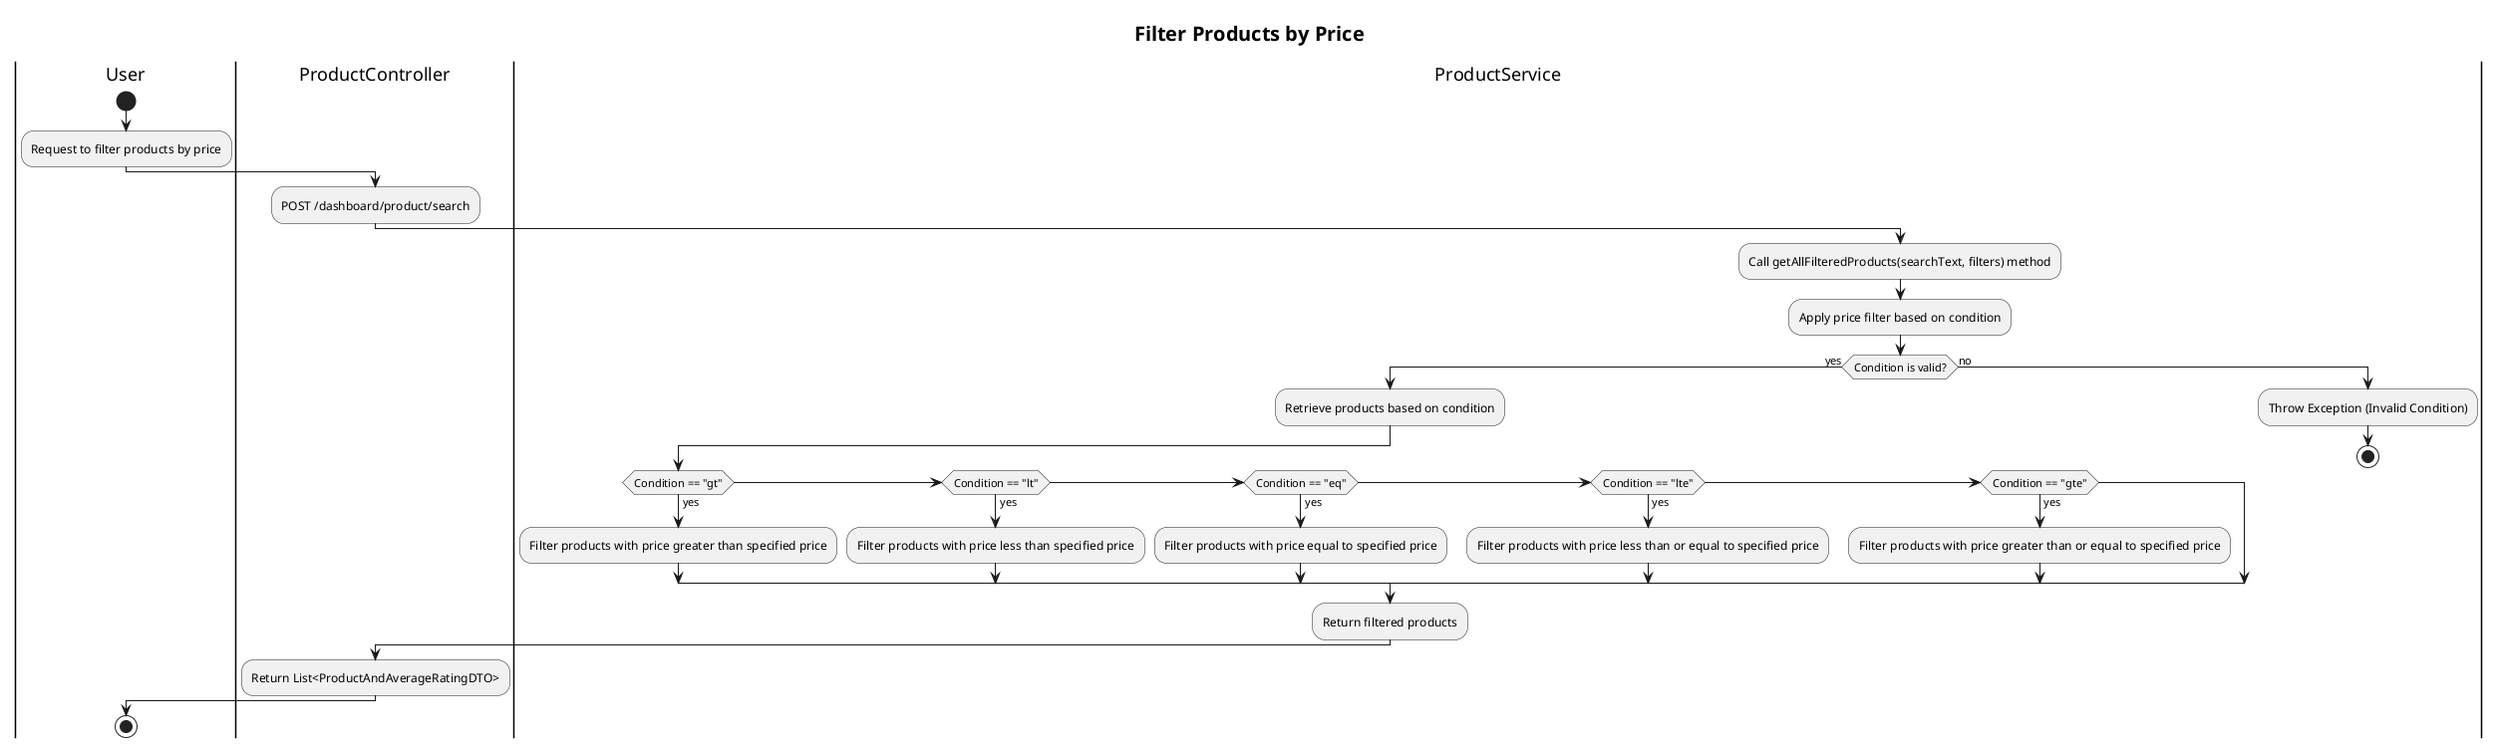 @startuml
title <size:20>Filter Products by Price</size>
|User|
start
:Request to filter products by price;

|ProductController|
:POST /dashboard/product/search;

|ProductService|
:Call getAllFilteredProducts(searchText, filters) method;

|ProductService|
:Apply price filter based on condition;

if (Condition is valid?) then (yes)
    :Retrieve products based on condition;
    if (Condition == "gt") then (yes)
        :Filter products with price greater than specified price;
    else if (Condition == "lt") then (yes)
        :Filter products with price less than specified price;
    else if (Condition == "eq") then (yes)
        :Filter products with price equal to specified price;
    else if (Condition == "lte") then (yes)
        :Filter products with price less than or equal to specified price;
    else if (Condition == "gte") then (yes)
        :Filter products with price greater than or equal to specified price;
    endif

    :Return filtered products;
else (no)
    :Throw Exception (Invalid Condition);
    stop
endif

|ProductController|
:Return List<ProductAndAverageRatingDTO>;

|User|
stop
@enduml
